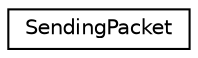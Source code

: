 digraph "Graphical Class Hierarchy"
{
 // INTERACTIVE_SVG=YES
  edge [fontname="Helvetica",fontsize="10",labelfontname="Helvetica",labelfontsize="10"];
  node [fontname="Helvetica",fontsize="10",shape=record];
  rankdir="LR";
  Node1 [label="SendingPacket",height=0.2,width=0.4,color="black", fillcolor="white", style="filled",URL="$d6/d00/class_sending_packet.html"];
}
